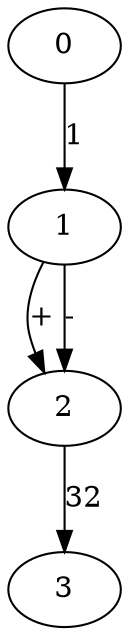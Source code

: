 digraph g
{
0;1;2;3;
0 -> 1 [label="1"]
1 -> 2 [label="+"]
1 -> 2 [label="-"]
2 -> 3 [label="32"]
}
